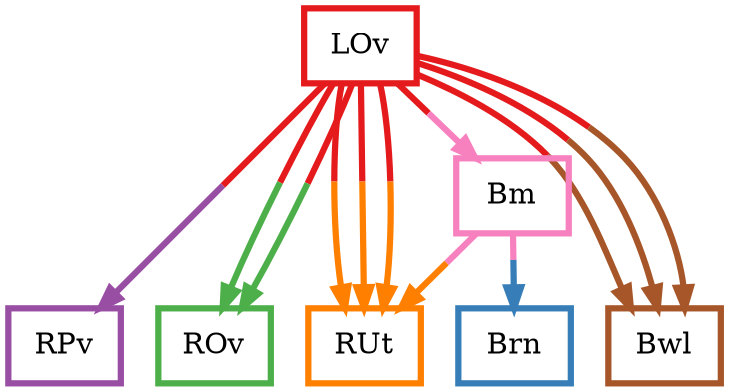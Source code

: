 digraph barS {
	{
		rank=same
	3 [shape=box,penwidth=3,colorscheme=set19,color=1,label="LOv"]
	}
	{
		rank=same
		6 [shape=box,penwidth=3,colorscheme=set19,color=5,label="RUt"]
		5 [shape=box,penwidth=3,colorscheme=set19,color=4,label="RPv"]
		4 [shape=box,penwidth=3,colorscheme=set19,color=3,label="ROv"]
		2 [shape=box,penwidth=3,colorscheme=set19,color=7,label="Bwl"]
		1 [shape=box,penwidth=3,colorscheme=set19,color=2,label="Brn"]
	}
	0 [shape=box,penwidth=3,colorscheme=set19,color=8,label="Bm"]
	3 -> 0 [penwidth=3,colorscheme=set19,color="1;0.5:8"]
	3 -> 2 [penwidth=3,colorscheme=set19,color="1;0.5:7"]
	3 -> 6 [penwidth=3,colorscheme=set19,color="1;0.5:5"]
	3 -> 4 [penwidth=3,colorscheme=set19,color="1;0.5:3"]
	3 -> 2 [penwidth=3,colorscheme=set19,color="1;0.5:7"]
	3 -> 6 [penwidth=3,colorscheme=set19,color="1;0.5:5"]
	3 -> 4 [penwidth=3,colorscheme=set19,color="1;0.5:3"]
	3 -> 2 [penwidth=3,colorscheme=set19,color="1;0.5:7"]
	3 -> 5 [penwidth=3,colorscheme=set19,color="1;0.5:4"]
	3 -> 6 [penwidth=3,colorscheme=set19,color="1;0.5:5"]
	0 -> 1 [penwidth=3,colorscheme=set19,color="8;0.5:2"]
	0 -> 6 [penwidth=3,colorscheme=set19,color="8;0.5:5"]
}
